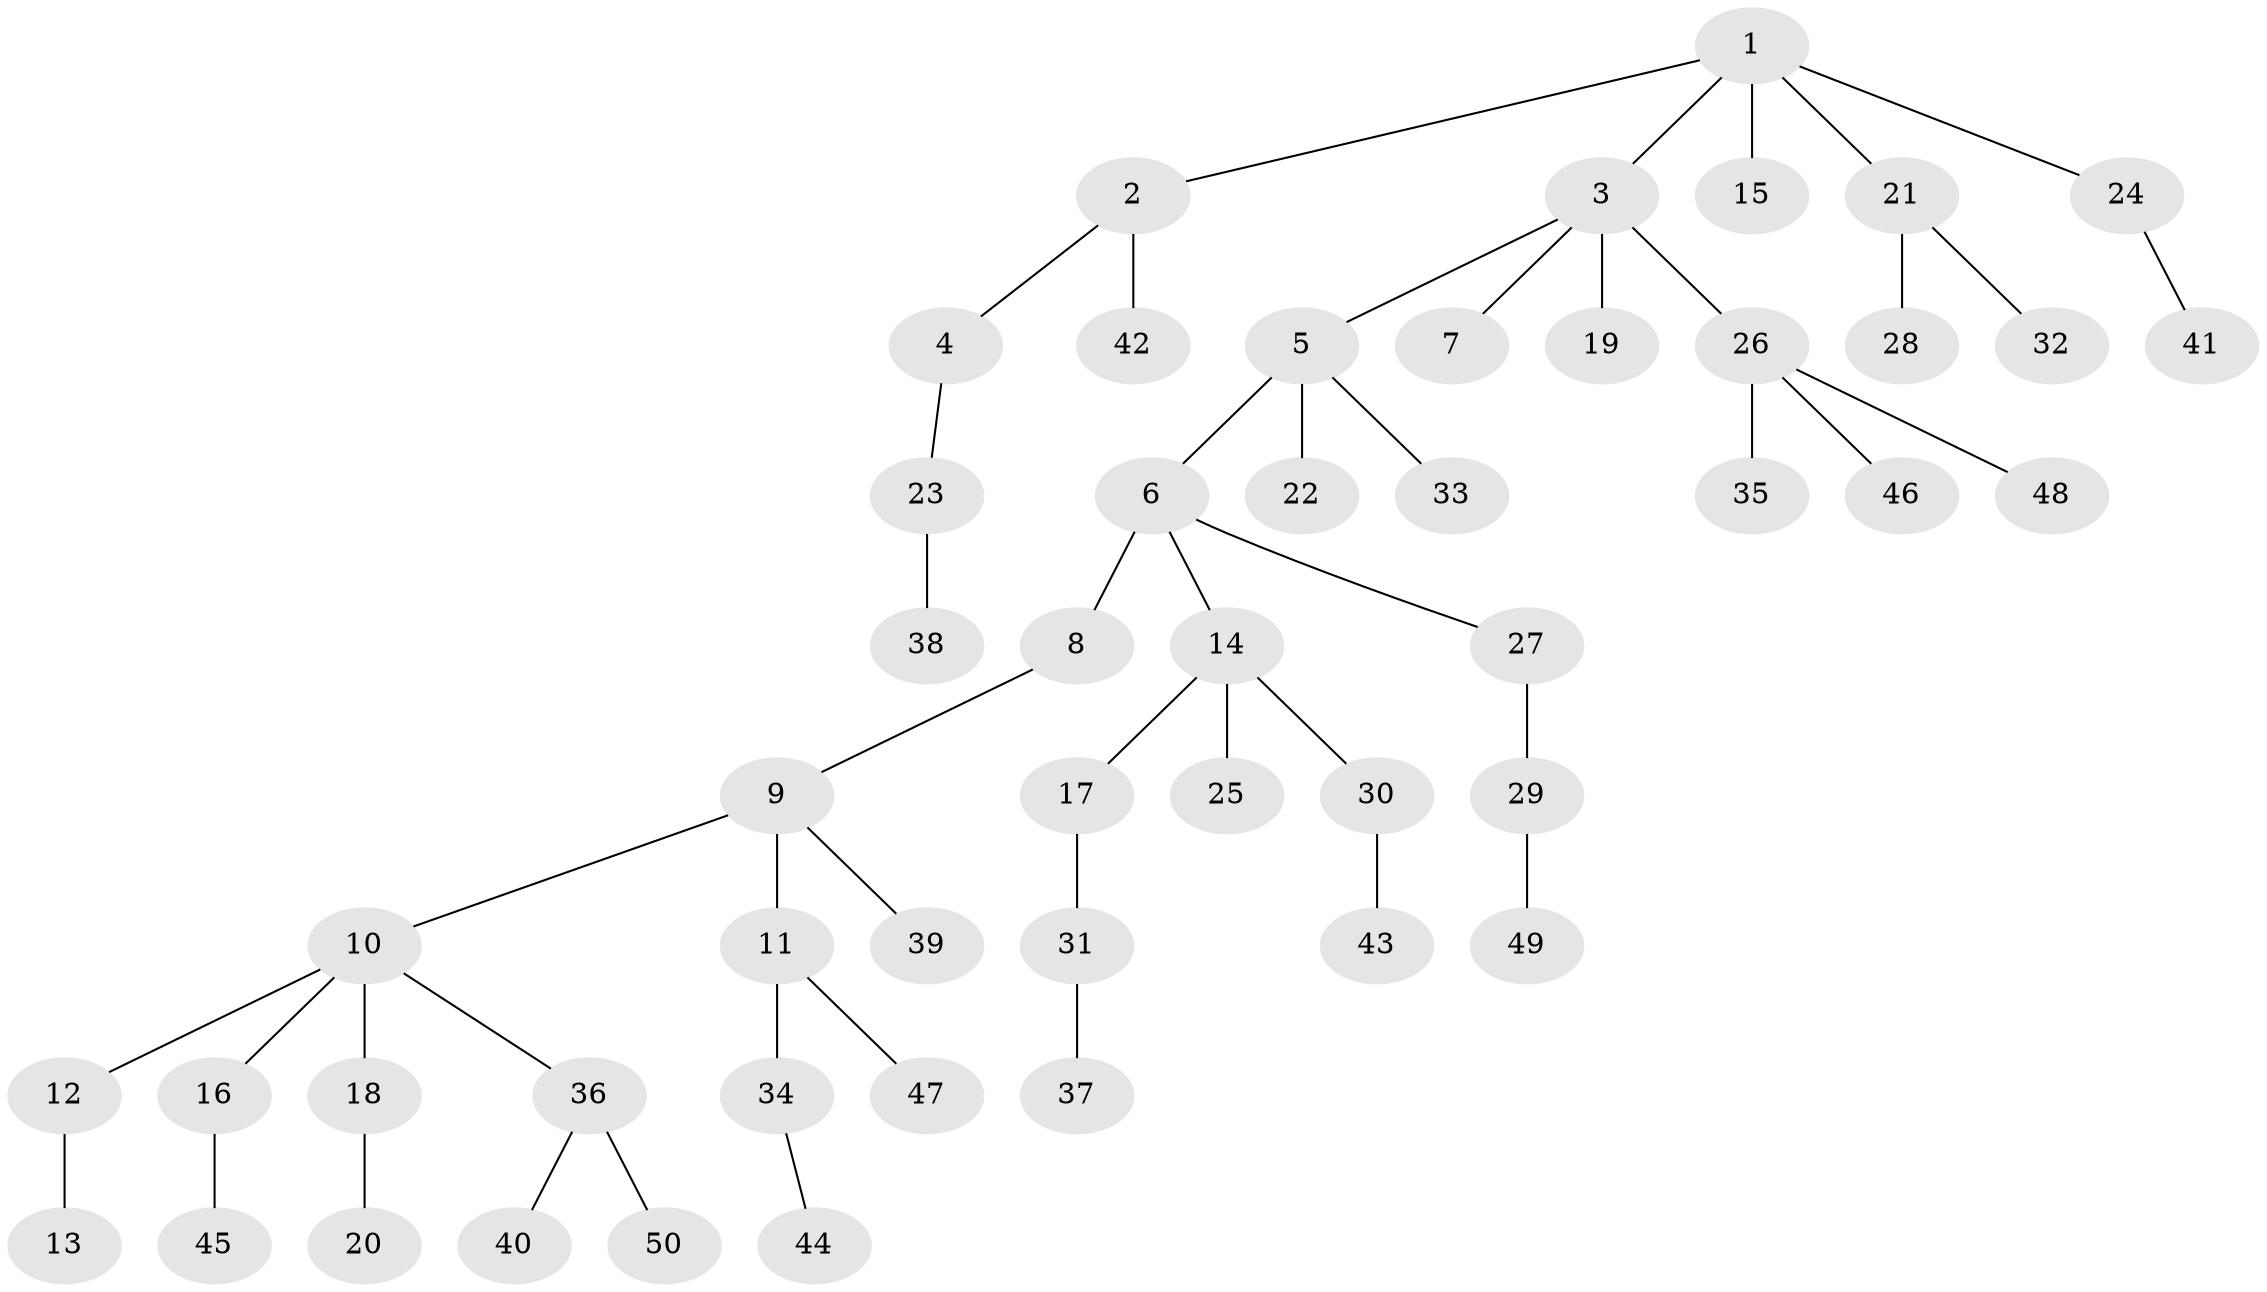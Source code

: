 // original degree distribution, {6: 0.041237113402061855, 4: 0.07216494845360824, 3: 0.1134020618556701, 5: 0.020618556701030927, 2: 0.24742268041237114, 1: 0.5051546391752577}
// Generated by graph-tools (version 1.1) at 2025/36/03/09/25 02:36:41]
// undirected, 50 vertices, 49 edges
graph export_dot {
graph [start="1"]
  node [color=gray90,style=filled];
  1;
  2;
  3;
  4;
  5;
  6;
  7;
  8;
  9;
  10;
  11;
  12;
  13;
  14;
  15;
  16;
  17;
  18;
  19;
  20;
  21;
  22;
  23;
  24;
  25;
  26;
  27;
  28;
  29;
  30;
  31;
  32;
  33;
  34;
  35;
  36;
  37;
  38;
  39;
  40;
  41;
  42;
  43;
  44;
  45;
  46;
  47;
  48;
  49;
  50;
  1 -- 2 [weight=1.0];
  1 -- 3 [weight=1.0];
  1 -- 15 [weight=1.0];
  1 -- 21 [weight=1.0];
  1 -- 24 [weight=1.0];
  2 -- 4 [weight=1.0];
  2 -- 42 [weight=1.0];
  3 -- 5 [weight=1.0];
  3 -- 7 [weight=1.0];
  3 -- 19 [weight=1.0];
  3 -- 26 [weight=1.0];
  4 -- 23 [weight=1.0];
  5 -- 6 [weight=1.0];
  5 -- 22 [weight=1.0];
  5 -- 33 [weight=2.0];
  6 -- 8 [weight=1.0];
  6 -- 14 [weight=1.0];
  6 -- 27 [weight=1.0];
  8 -- 9 [weight=1.0];
  9 -- 10 [weight=1.0];
  9 -- 11 [weight=3.0];
  9 -- 39 [weight=1.0];
  10 -- 12 [weight=1.0];
  10 -- 16 [weight=1.0];
  10 -- 18 [weight=3.0];
  10 -- 36 [weight=1.0];
  11 -- 34 [weight=1.0];
  11 -- 47 [weight=1.0];
  12 -- 13 [weight=1.0];
  14 -- 17 [weight=1.0];
  14 -- 25 [weight=1.0];
  14 -- 30 [weight=1.0];
  16 -- 45 [weight=1.0];
  17 -- 31 [weight=2.0];
  18 -- 20 [weight=1.0];
  21 -- 28 [weight=1.0];
  21 -- 32 [weight=1.0];
  23 -- 38 [weight=1.0];
  24 -- 41 [weight=1.0];
  26 -- 35 [weight=3.0];
  26 -- 46 [weight=1.0];
  26 -- 48 [weight=1.0];
  27 -- 29 [weight=2.0];
  29 -- 49 [weight=1.0];
  30 -- 43 [weight=1.0];
  31 -- 37 [weight=1.0];
  34 -- 44 [weight=1.0];
  36 -- 40 [weight=1.0];
  36 -- 50 [weight=2.0];
}
